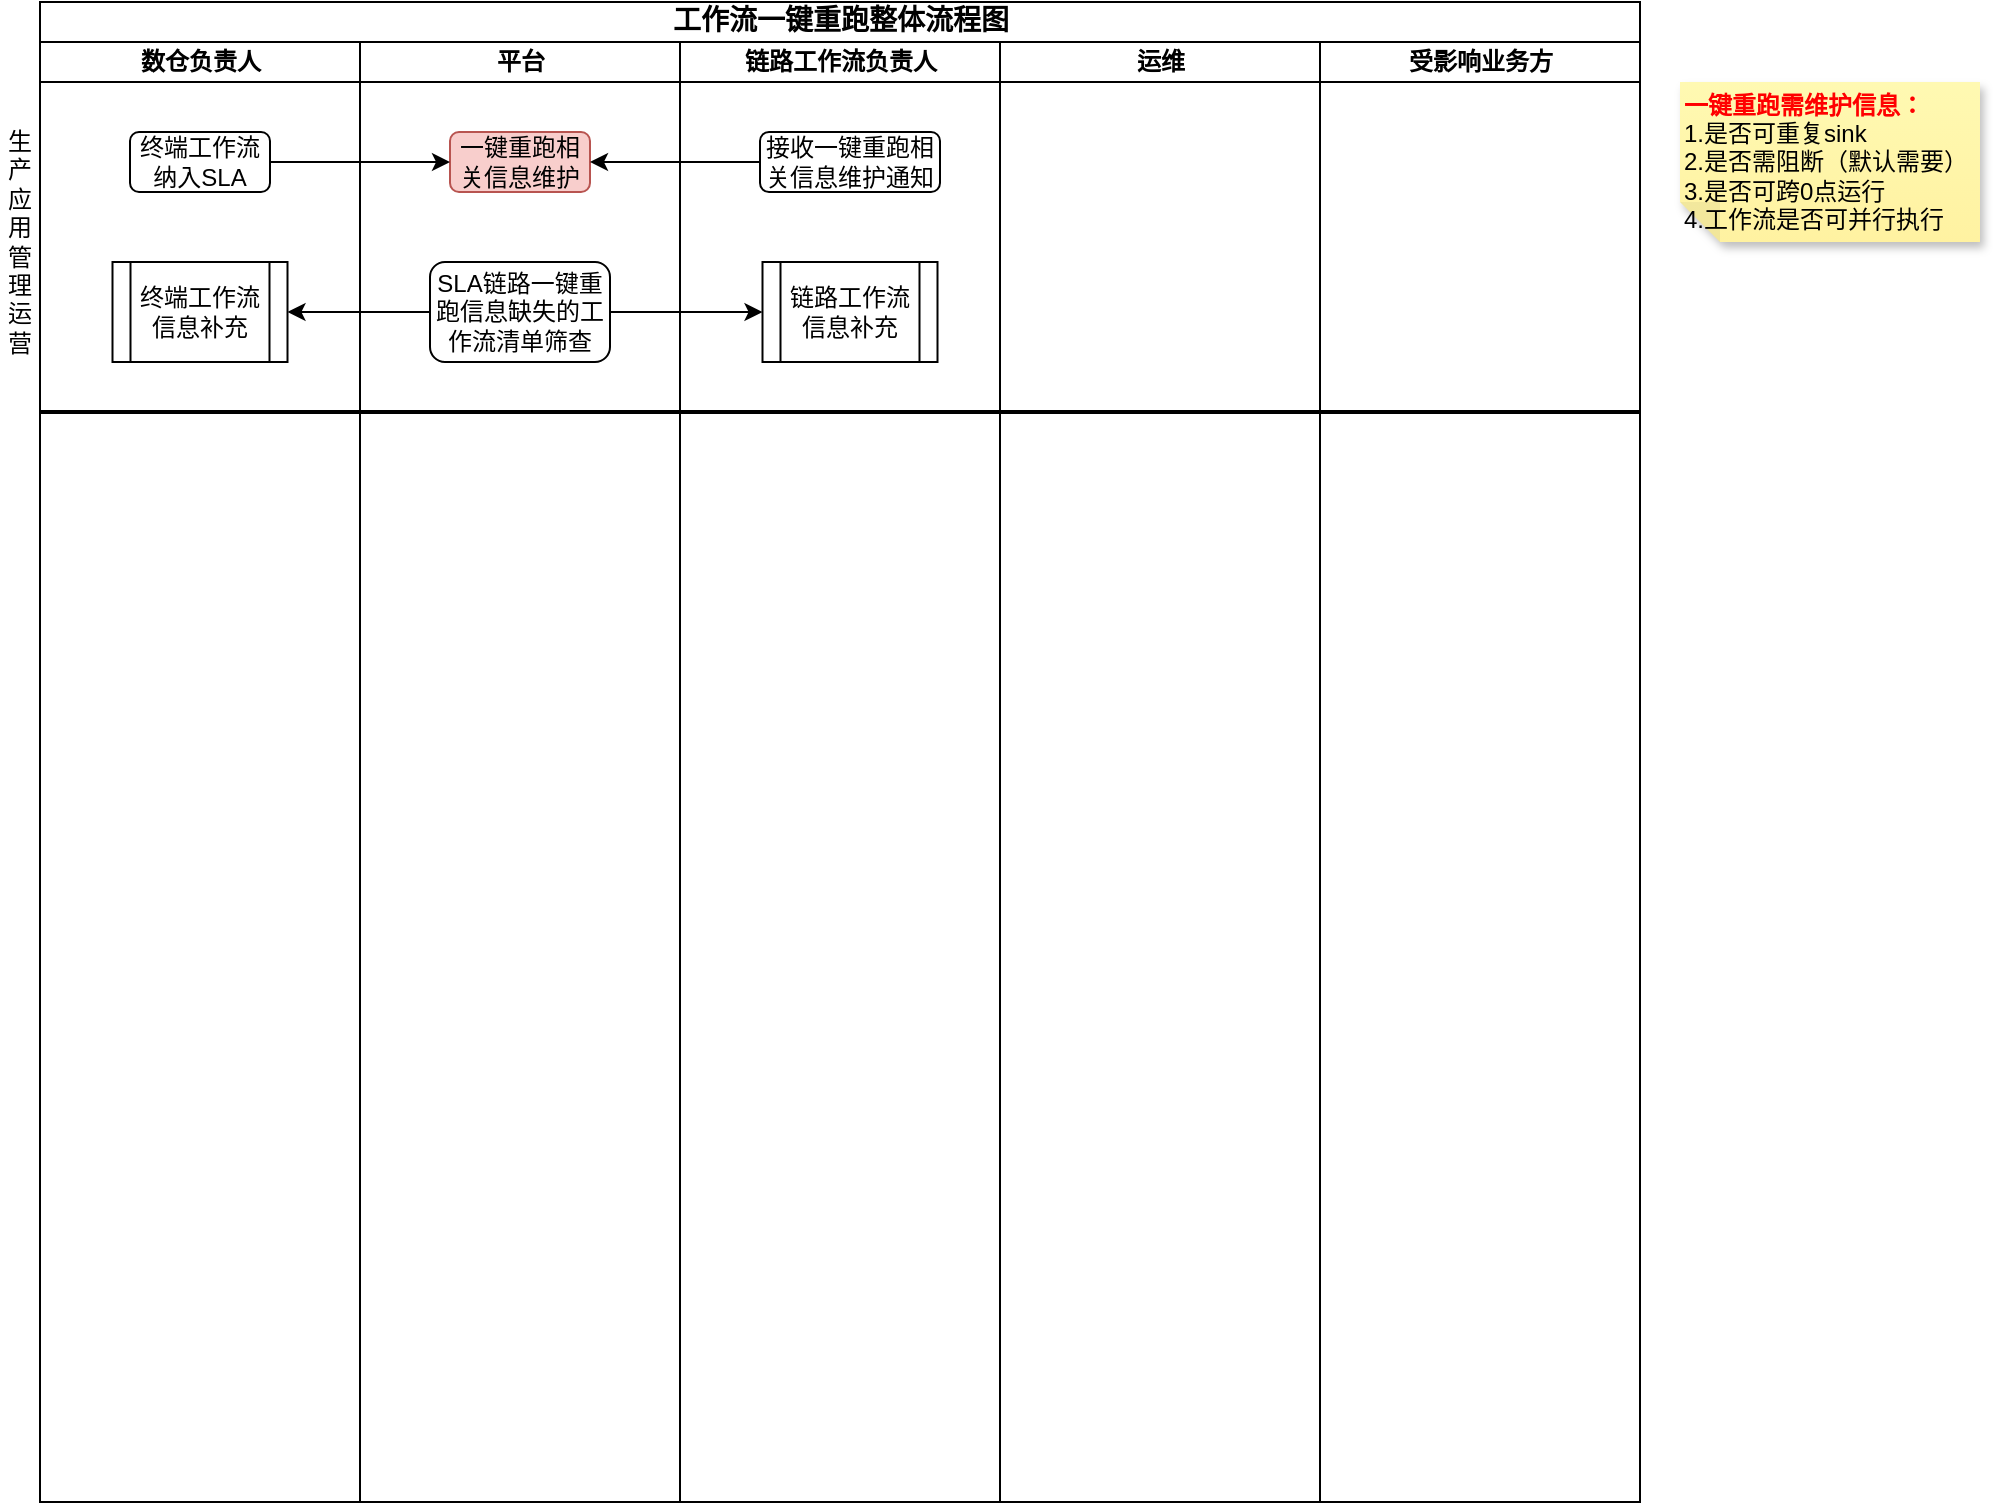 <mxfile version="27.0.6">
  <diagram name="over_flowchart" id="74e2e168-ea6b-b213-b513-2b3c1d86103e">
    <mxGraphModel dx="1426" dy="743" grid="1" gridSize="10" guides="1" tooltips="1" connect="1" arrows="1" fold="1" page="1" pageScale="1" pageWidth="1100" pageHeight="850" background="none" math="0" shadow="0">
      <root>
        <mxCell id="0" />
        <mxCell id="1" parent="0" />
        <mxCell id="77e6c97f196da883-1" value="&lt;font style=&quot;font-size: 14px;&quot;&gt;工作流一键重跑整体流程图&lt;/font&gt;" style="swimlane;html=1;childLayout=stackLayout;startSize=20;rounded=0;shadow=0;labelBackgroundColor=none;strokeWidth=1;fontFamily=Verdana;fontSize=8;align=center;" parent="1" vertex="1">
          <mxGeometry x="70" y="40" width="800" height="750" as="geometry" />
        </mxCell>
        <mxCell id="77e6c97f196da883-2" value="数仓负责人" style="swimlane;html=1;startSize=20;" parent="77e6c97f196da883-1" vertex="1">
          <mxGeometry y="20" width="160" height="730" as="geometry">
            <mxRectangle y="20" width="40" height="730" as="alternateBounds" />
          </mxGeometry>
        </mxCell>
        <mxCell id="UwnphVFc7vWF_-rA4-Z4-4" value="" style="line;strokeWidth=2;html=1;" vertex="1" parent="77e6c97f196da883-2">
          <mxGeometry y="180" width="800" height="10" as="geometry" />
        </mxCell>
        <mxCell id="UwnphVFc7vWF_-rA4-Z4-9" value="终端工作流信息补充" style="shape=process;whiteSpace=wrap;html=1;backgroundOutline=1;" vertex="1" parent="77e6c97f196da883-2">
          <mxGeometry x="36.25" y="110" width="87.5" height="50" as="geometry" />
        </mxCell>
        <mxCell id="77e6c97f196da883-3" value="平台" style="swimlane;html=1;startSize=20;" parent="77e6c97f196da883-1" vertex="1">
          <mxGeometry x="160" y="20" width="160" height="730" as="geometry" />
        </mxCell>
        <mxCell id="UwnphVFc7vWF_-rA4-Z4-5" value="&lt;font style=&quot;font-size: 12px;&quot;&gt;终端工作流纳入SLA&lt;/font&gt;" style="rounded=1;whiteSpace=wrap;html=1;" vertex="1" parent="77e6c97f196da883-3">
          <mxGeometry x="-115" y="45" width="70" height="30" as="geometry" />
        </mxCell>
        <mxCell id="UwnphVFc7vWF_-rA4-Z4-10" value="一键重跑相关信息维护" style="rounded=1;whiteSpace=wrap;html=1;fillColor=#f8cecc;strokeColor=#b85450;" vertex="1" parent="77e6c97f196da883-3">
          <mxGeometry x="45" y="45" width="70" height="30" as="geometry" />
        </mxCell>
        <mxCell id="UwnphVFc7vWF_-rA4-Z4-11" style="edgeStyle=orthogonalEdgeStyle;rounded=0;orthogonalLoop=1;jettySize=auto;html=1;exitX=1;exitY=0.5;exitDx=0;exitDy=0;entryX=0;entryY=0.5;entryDx=0;entryDy=0;" edge="1" parent="77e6c97f196da883-3" source="UwnphVFc7vWF_-rA4-Z4-5" target="UwnphVFc7vWF_-rA4-Z4-10">
          <mxGeometry relative="1" as="geometry" />
        </mxCell>
        <mxCell id="UwnphVFc7vWF_-rA4-Z4-15" value="SLA链路一键重跑信息缺失的工作流清单筛查" style="rounded=1;whiteSpace=wrap;html=1;" vertex="1" parent="77e6c97f196da883-3">
          <mxGeometry x="35" y="110" width="90" height="50" as="geometry" />
        </mxCell>
        <mxCell id="77e6c97f196da883-4" value="链路工作流负责人" style="swimlane;html=1;startSize=20;" parent="77e6c97f196da883-1" vertex="1">
          <mxGeometry x="320" y="20" width="160" height="730" as="geometry" />
        </mxCell>
        <mxCell id="UwnphVFc7vWF_-rA4-Z4-13" value="接收一键重跑相关信息维护通知" style="rounded=1;whiteSpace=wrap;html=1;" vertex="1" parent="77e6c97f196da883-4">
          <mxGeometry x="40" y="45" width="90" height="30" as="geometry" />
        </mxCell>
        <mxCell id="UwnphVFc7vWF_-rA4-Z4-17" value="链路工作流信息补充" style="shape=process;whiteSpace=wrap;html=1;backgroundOutline=1;" vertex="1" parent="77e6c97f196da883-4">
          <mxGeometry x="41.25" y="110" width="87.5" height="50" as="geometry" />
        </mxCell>
        <mxCell id="77e6c97f196da883-5" value="运维" style="swimlane;html=1;startSize=20;" parent="77e6c97f196da883-1" vertex="1">
          <mxGeometry x="480" y="20" width="160" height="730" as="geometry" />
        </mxCell>
        <mxCell id="77e6c97f196da883-6" value="受影响业务方" style="swimlane;html=1;startSize=20;" parent="77e6c97f196da883-1" vertex="1">
          <mxGeometry x="640" y="20" width="160" height="730" as="geometry" />
        </mxCell>
        <mxCell id="UwnphVFc7vWF_-rA4-Z4-14" style="edgeStyle=orthogonalEdgeStyle;rounded=0;orthogonalLoop=1;jettySize=auto;html=1;exitX=0;exitY=0.5;exitDx=0;exitDy=0;entryX=1;entryY=0.5;entryDx=0;entryDy=0;" edge="1" parent="77e6c97f196da883-1" source="UwnphVFc7vWF_-rA4-Z4-13" target="UwnphVFc7vWF_-rA4-Z4-10">
          <mxGeometry relative="1" as="geometry" />
        </mxCell>
        <mxCell id="UwnphVFc7vWF_-rA4-Z4-16" style="edgeStyle=orthogonalEdgeStyle;rounded=0;orthogonalLoop=1;jettySize=auto;html=1;exitX=0;exitY=0.5;exitDx=0;exitDy=0;entryX=1;entryY=0.5;entryDx=0;entryDy=0;" edge="1" parent="77e6c97f196da883-1" source="UwnphVFc7vWF_-rA4-Z4-15" target="UwnphVFc7vWF_-rA4-Z4-9">
          <mxGeometry relative="1" as="geometry" />
        </mxCell>
        <mxCell id="UwnphVFc7vWF_-rA4-Z4-18" style="edgeStyle=orthogonalEdgeStyle;rounded=0;orthogonalLoop=1;jettySize=auto;html=1;exitX=1;exitY=0.5;exitDx=0;exitDy=0;" edge="1" parent="77e6c97f196da883-1" source="UwnphVFc7vWF_-rA4-Z4-15" target="UwnphVFc7vWF_-rA4-Z4-17">
          <mxGeometry relative="1" as="geometry" />
        </mxCell>
        <mxCell id="UwnphVFc7vWF_-rA4-Z4-6" value="生产应用管理运营" style="text;html=1;align=center;verticalAlign=middle;whiteSpace=wrap;rounded=0;" vertex="1" parent="1">
          <mxGeometry x="50" y="100" width="20" height="120" as="geometry" />
        </mxCell>
        <mxCell id="UwnphVFc7vWF_-rA4-Z4-12" value="&lt;div&gt;&lt;b&gt;&lt;font style=&quot;color: rgb(255, 0, 0);&quot;&gt;一键重跑需维护信息：&lt;/font&gt;&lt;/b&gt;&lt;/div&gt;1.是否可重复sink&lt;div&gt;2.是否需阻断（默认需要）&lt;/div&gt;&lt;div&gt;3.是否可跨0点运行&lt;/div&gt;&lt;div&gt;4.工作流是否可并行执行&lt;/div&gt;" style="shape=note;whiteSpace=wrap;html=1;backgroundOutline=1;fontColor=#000000;darkOpacity=0.05;fillColor=#FFF9B2;strokeColor=none;fillStyle=solid;direction=west;gradientDirection=north;gradientColor=#FFF2A1;shadow=1;size=20;pointerEvents=1;align=left;" vertex="1" parent="1">
          <mxGeometry x="890" y="80" width="150" height="80" as="geometry" />
        </mxCell>
      </root>
    </mxGraphModel>
  </diagram>
</mxfile>
